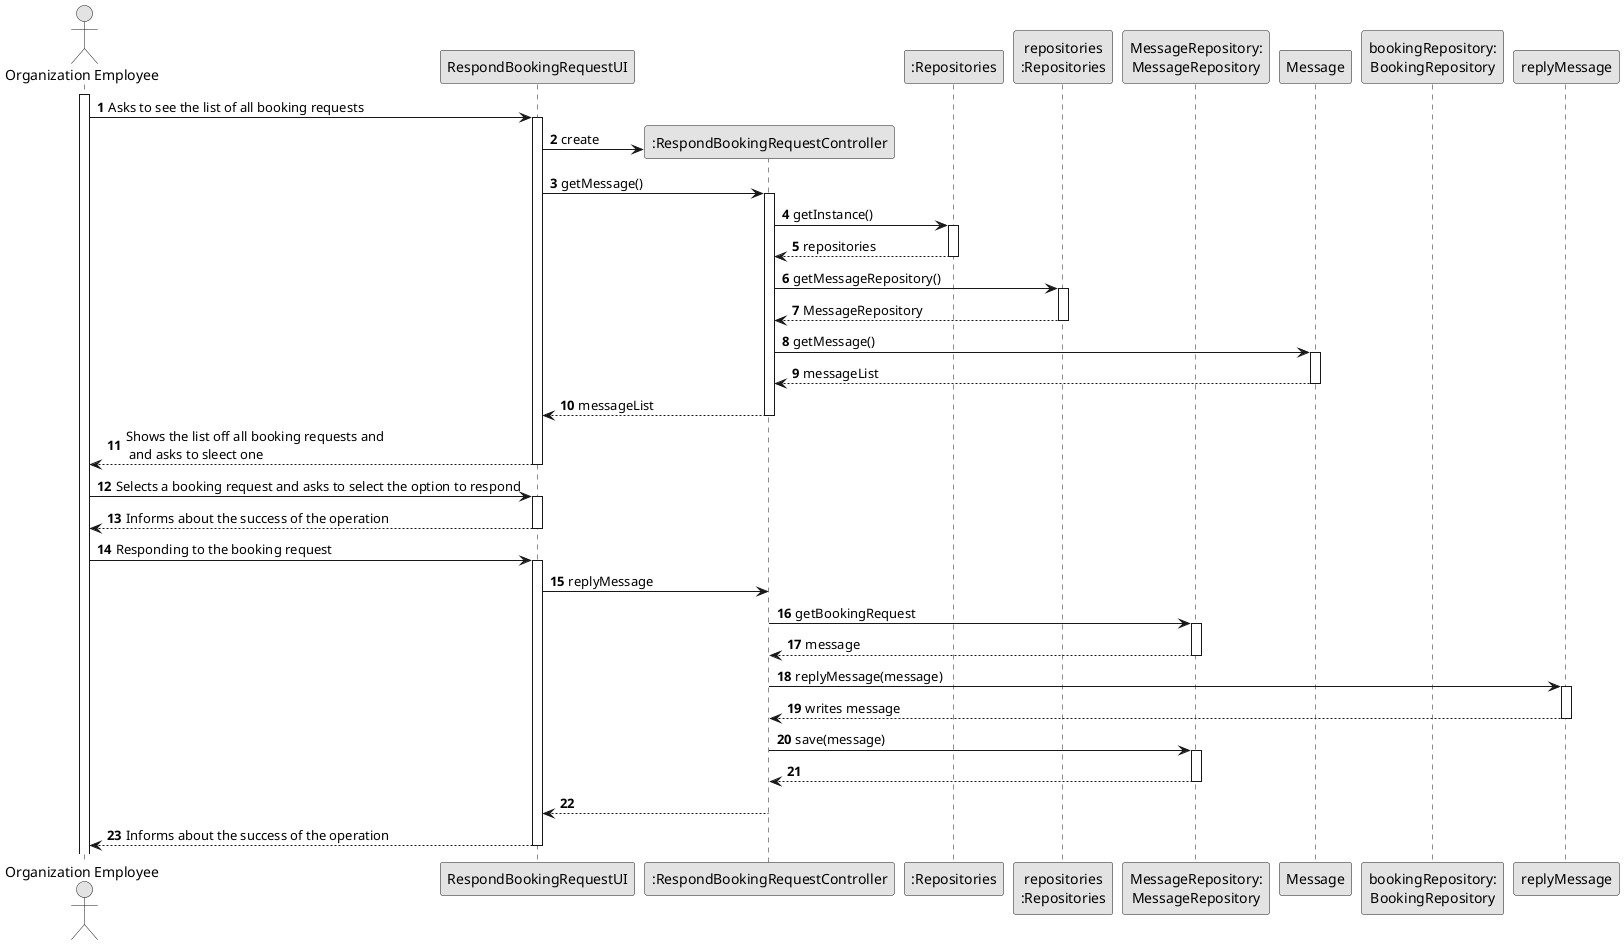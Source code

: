 @startuml
skinparam monochrome true
skinparam packageStyle rectangle
skinparam shadowing false

autonumber

'hide footbox
actor "Organization Employee" as ADM
participant "RespondBookingRequestUI" as UI
participant ":RespondBookingRequestController" as CTRL
participant ":Repositories" as RepositorySingleton
participant "repositories\n:Repositories" as PLAT
participant "MessageRepository:\nMessageRepository" as MessageRepository
participant "Message" as Message
participant "bookingRepository:\nBookingRepository" as BookingRepository

activate ADM

        ADM -> UI : Asks to see the list of all booking requests

        activate UI

'            UI --> ADM : requests data (reference, description,  informal \n description, technical description, duration, cost)
            'create CTRL
            UI -> CTRL** : create

            UI -> CTRL : getMessage()
            activate CTRL

                CTRL -> RepositorySingleton : getInstance()
                activate RepositorySingleton

                    RepositorySingleton --> CTRL: repositories
                deactivate RepositorySingleton

                CTRL -> PLAT : getMessageRepository()
                activate PLAT

                    PLAT --> CTRL: MessageRepository
                deactivate PLAT

                CTRL -> Message : getMessage()
                activate Message

                   Message --> CTRL : messageList
                deactivate Message

                CTRL --> UI : messageList
            deactivate CTRL

            UI --> ADM : Shows the list off all booking requests and \n and asks to sleect one
        deactivate UI

    ADM -> UI : Selects a booking request and asks to select the option to respond
    activate UI


    UI --> ADM : Informs about the success of the operation

    deactivate UI


    ADM -> UI : Responding to the booking request
    activate UI


       UI -> CTRL : replyMessage

      CTRL -> MessageRepository: getBookingRequest

       activate MessageRepository

       MessageRepository --> CTRL : message

       deactivate MessageRepository


    CTRL -> replyMessage : replyMessage(message)

    activate replyMessage

    replyMessage --> CTRL : writes message

    deactivate replyMessage


    CTRL -> MessageRepository : save(message)

    activate MessageRepository

    MessageRepository --> CTRL :

    deactivate MessageRepository

    CTRL --> UI:

    deactivate CTRL

    UI --> ADM : Informs about the success of the operation

    deactivate UI


@enduml